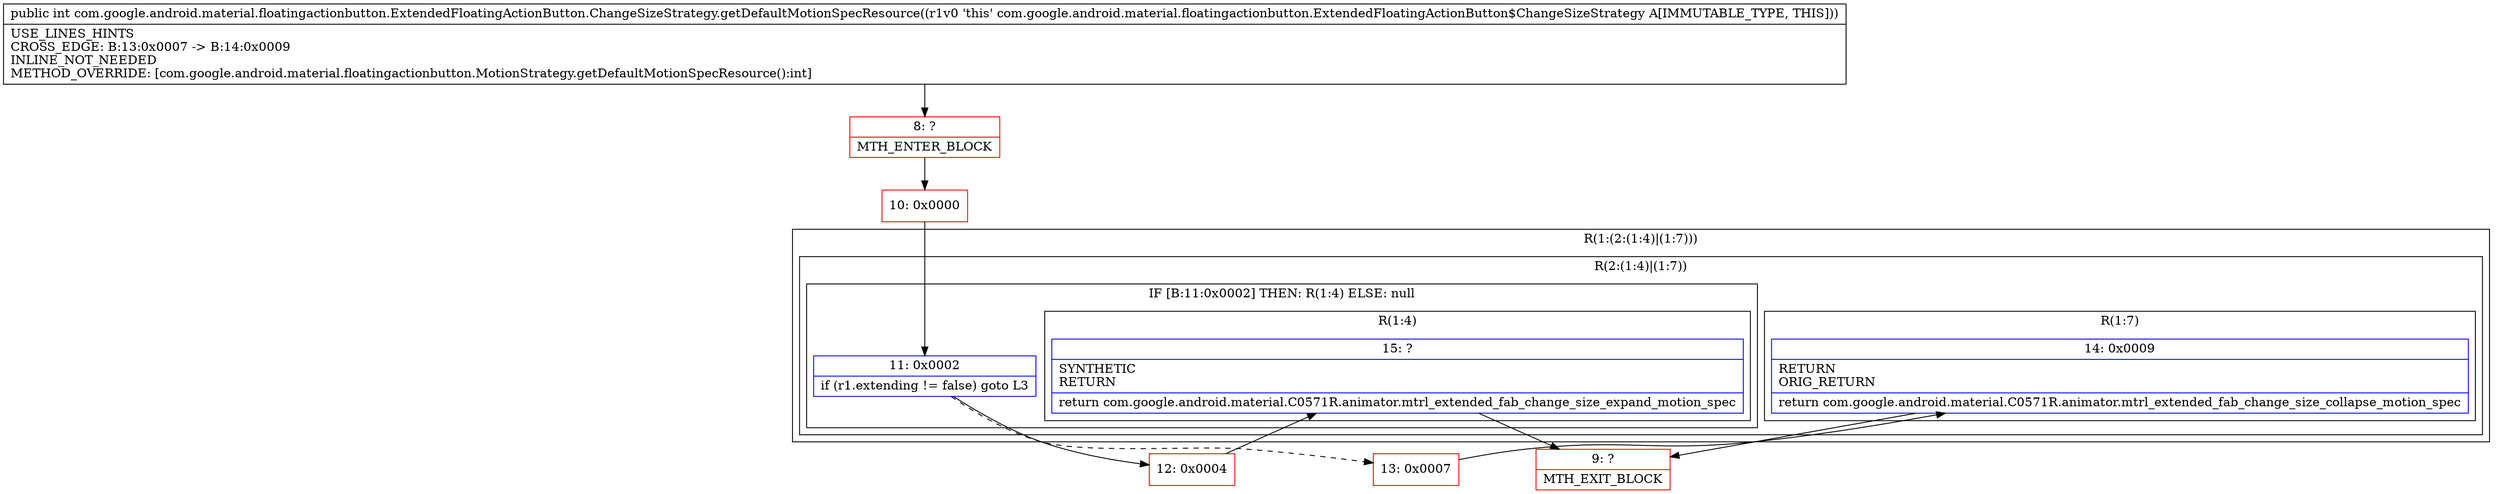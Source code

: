 digraph "CFG forcom.google.android.material.floatingactionbutton.ExtendedFloatingActionButton.ChangeSizeStrategy.getDefaultMotionSpecResource()I" {
subgraph cluster_Region_2087038148 {
label = "R(1:(2:(1:4)|(1:7)))";
node [shape=record,color=blue];
subgraph cluster_Region_918389734 {
label = "R(2:(1:4)|(1:7))";
node [shape=record,color=blue];
subgraph cluster_IfRegion_401107560 {
label = "IF [B:11:0x0002] THEN: R(1:4) ELSE: null";
node [shape=record,color=blue];
Node_11 [shape=record,label="{11\:\ 0x0002|if (r1.extending != false) goto L3\l}"];
subgraph cluster_Region_1992251456 {
label = "R(1:4)";
node [shape=record,color=blue];
Node_15 [shape=record,label="{15\:\ ?|SYNTHETIC\lRETURN\l|return com.google.android.material.C0571R.animator.mtrl_extended_fab_change_size_expand_motion_spec\l}"];
}
}
subgraph cluster_Region_661506527 {
label = "R(1:7)";
node [shape=record,color=blue];
Node_14 [shape=record,label="{14\:\ 0x0009|RETURN\lORIG_RETURN\l|return com.google.android.material.C0571R.animator.mtrl_extended_fab_change_size_collapse_motion_spec\l}"];
}
}
}
Node_8 [shape=record,color=red,label="{8\:\ ?|MTH_ENTER_BLOCK\l}"];
Node_10 [shape=record,color=red,label="{10\:\ 0x0000}"];
Node_12 [shape=record,color=red,label="{12\:\ 0x0004}"];
Node_9 [shape=record,color=red,label="{9\:\ ?|MTH_EXIT_BLOCK\l}"];
Node_13 [shape=record,color=red,label="{13\:\ 0x0007}"];
MethodNode[shape=record,label="{public int com.google.android.material.floatingactionbutton.ExtendedFloatingActionButton.ChangeSizeStrategy.getDefaultMotionSpecResource((r1v0 'this' com.google.android.material.floatingactionbutton.ExtendedFloatingActionButton$ChangeSizeStrategy A[IMMUTABLE_TYPE, THIS]))  | USE_LINES_HINTS\lCROSS_EDGE: B:13:0x0007 \-\> B:14:0x0009\lINLINE_NOT_NEEDED\lMETHOD_OVERRIDE: [com.google.android.material.floatingactionbutton.MotionStrategy.getDefaultMotionSpecResource():int]\l}"];
MethodNode -> Node_8;Node_11 -> Node_12;
Node_11 -> Node_13[style=dashed];
Node_15 -> Node_9;
Node_14 -> Node_9;
Node_8 -> Node_10;
Node_10 -> Node_11;
Node_12 -> Node_15;
Node_13 -> Node_14;
}

